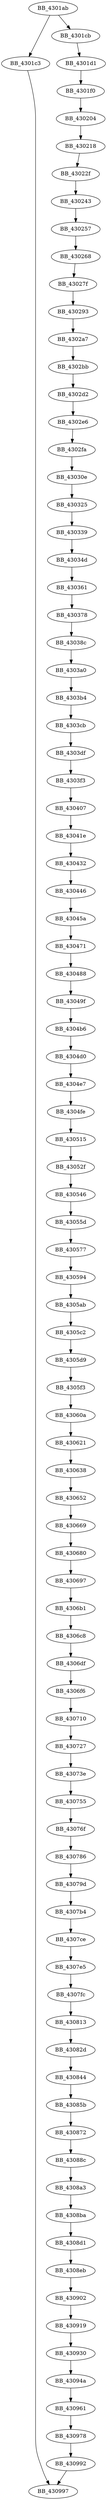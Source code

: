 DiGraph __get_lc_time{
BB_4301ab->BB_4301c3
BB_4301ab->BB_4301cb
BB_4301c3->BB_430997
BB_4301cb->BB_4301d1
BB_4301d1->BB_4301f0
BB_4301f0->BB_430204
BB_430204->BB_430218
BB_430218->BB_43022f
BB_43022f->BB_430243
BB_430243->BB_430257
BB_430257->BB_430268
BB_430268->BB_43027f
BB_43027f->BB_430293
BB_430293->BB_4302a7
BB_4302a7->BB_4302bb
BB_4302bb->BB_4302d2
BB_4302d2->BB_4302e6
BB_4302e6->BB_4302fa
BB_4302fa->BB_43030e
BB_43030e->BB_430325
BB_430325->BB_430339
BB_430339->BB_43034d
BB_43034d->BB_430361
BB_430361->BB_430378
BB_430378->BB_43038c
BB_43038c->BB_4303a0
BB_4303a0->BB_4303b4
BB_4303b4->BB_4303cb
BB_4303cb->BB_4303df
BB_4303df->BB_4303f3
BB_4303f3->BB_430407
BB_430407->BB_43041e
BB_43041e->BB_430432
BB_430432->BB_430446
BB_430446->BB_43045a
BB_43045a->BB_430471
BB_430471->BB_430488
BB_430488->BB_43049f
BB_43049f->BB_4304b6
BB_4304b6->BB_4304d0
BB_4304d0->BB_4304e7
BB_4304e7->BB_4304fe
BB_4304fe->BB_430515
BB_430515->BB_43052f
BB_43052f->BB_430546
BB_430546->BB_43055d
BB_43055d->BB_430577
BB_430577->BB_430594
BB_430594->BB_4305ab
BB_4305ab->BB_4305c2
BB_4305c2->BB_4305d9
BB_4305d9->BB_4305f3
BB_4305f3->BB_43060a
BB_43060a->BB_430621
BB_430621->BB_430638
BB_430638->BB_430652
BB_430652->BB_430669
BB_430669->BB_430680
BB_430680->BB_430697
BB_430697->BB_4306b1
BB_4306b1->BB_4306c8
BB_4306c8->BB_4306df
BB_4306df->BB_4306f6
BB_4306f6->BB_430710
BB_430710->BB_430727
BB_430727->BB_43073e
BB_43073e->BB_430755
BB_430755->BB_43076f
BB_43076f->BB_430786
BB_430786->BB_43079d
BB_43079d->BB_4307b4
BB_4307b4->BB_4307ce
BB_4307ce->BB_4307e5
BB_4307e5->BB_4307fc
BB_4307fc->BB_430813
BB_430813->BB_43082d
BB_43082d->BB_430844
BB_430844->BB_43085b
BB_43085b->BB_430872
BB_430872->BB_43088c
BB_43088c->BB_4308a3
BB_4308a3->BB_4308ba
BB_4308ba->BB_4308d1
BB_4308d1->BB_4308eb
BB_4308eb->BB_430902
BB_430902->BB_430919
BB_430919->BB_430930
BB_430930->BB_43094a
BB_43094a->BB_430961
BB_430961->BB_430978
BB_430978->BB_430992
BB_430992->BB_430997
}
